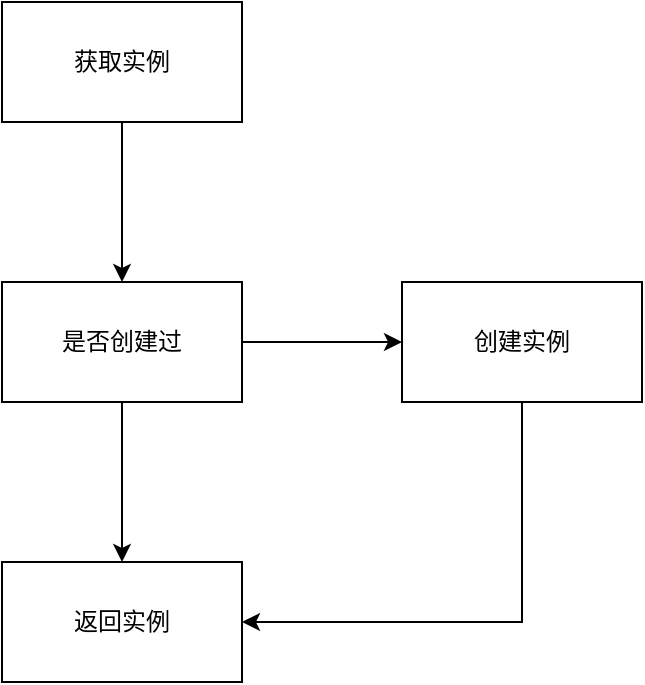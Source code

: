 <mxfile version="13.6.5">
    <diagram id="5-kzO88ozfqMjzhgFumA" name="第 1 页">
        <mxGraphModel dx="854" dy="790" grid="1" gridSize="10" guides="1" tooltips="1" connect="1" arrows="1" fold="1" page="1" pageScale="1" pageWidth="827" pageHeight="1169" math="0" shadow="0">
            <root>
                <mxCell id="0"/>
                <mxCell id="1" parent="0"/>
                <mxCell id="4" value="" style="edgeStyle=orthogonalEdgeStyle;rounded=0;orthogonalLoop=1;jettySize=auto;html=1;" edge="1" parent="1" source="2" target="3">
                    <mxGeometry relative="1" as="geometry"/>
                </mxCell>
                <mxCell id="2" value="获取实例" style="whiteSpace=wrap;html=1;" vertex="1" parent="1">
                    <mxGeometry x="40" y="50" width="120" height="60" as="geometry"/>
                </mxCell>
                <mxCell id="6" value="" style="edgeStyle=orthogonalEdgeStyle;rounded=0;orthogonalLoop=1;jettySize=auto;html=1;" edge="1" parent="1" source="3" target="5">
                    <mxGeometry relative="1" as="geometry"/>
                </mxCell>
                <mxCell id="8" value="" style="edgeStyle=orthogonalEdgeStyle;rounded=0;orthogonalLoop=1;jettySize=auto;html=1;" edge="1" parent="1" source="3" target="7">
                    <mxGeometry relative="1" as="geometry"/>
                </mxCell>
                <mxCell id="3" value="是否创建过" style="whiteSpace=wrap;html=1;" vertex="1" parent="1">
                    <mxGeometry x="40" y="190" width="120" height="60" as="geometry"/>
                </mxCell>
                <mxCell id="9" style="edgeStyle=orthogonalEdgeStyle;rounded=0;orthogonalLoop=1;jettySize=auto;html=1;exitX=0.5;exitY=1;exitDx=0;exitDy=0;entryX=1;entryY=0.5;entryDx=0;entryDy=0;" edge="1" parent="1" source="5" target="7">
                    <mxGeometry relative="1" as="geometry"/>
                </mxCell>
                <mxCell id="5" value="创建实例" style="whiteSpace=wrap;html=1;" vertex="1" parent="1">
                    <mxGeometry x="240" y="190" width="120" height="60" as="geometry"/>
                </mxCell>
                <mxCell id="7" value="返回实例" style="whiteSpace=wrap;html=1;" vertex="1" parent="1">
                    <mxGeometry x="40" y="330" width="120" height="60" as="geometry"/>
                </mxCell>
            </root>
        </mxGraphModel>
    </diagram>
</mxfile>